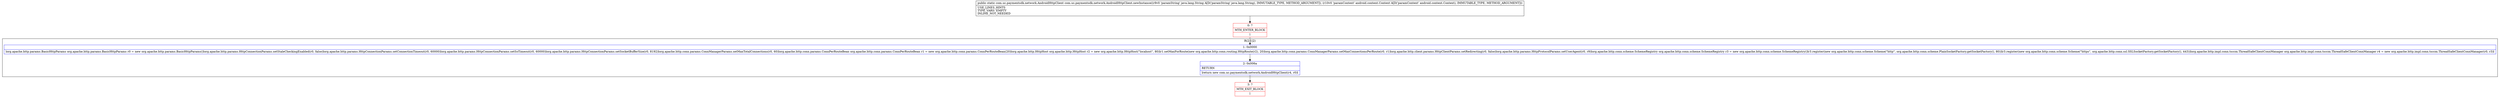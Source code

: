 digraph "CFG forcom.uc.paymentsdk.network.AndroidHttpClient.newInstance(Ljava\/lang\/String;Landroid\/content\/Context;)Lcom\/uc\/paymentsdk\/network\/AndroidHttpClient;" {
subgraph cluster_Region_2103689229 {
label = "R(2:1|2)";
node [shape=record,color=blue];
Node_1 [shape=record,label="{1\:\ 0x0000|lorg.apache.http.params.BasicHttpParams org.apache.http.params.BasicHttpParams r0 = new org.apache.http.params.BasicHttpParams()lorg.apache.http.params.HttpConnectionParams.setStaleCheckingEnabled(r0, false)lorg.apache.http.params.HttpConnectionParams.setConnectionTimeout(r0, 60000)lorg.apache.http.params.HttpConnectionParams.setSoTimeout(r0, 60000)lorg.apache.http.params.HttpConnectionParams.setSocketBufferSize(r0, 8192)lorg.apache.http.conn.params.ConnManagerParams.setMaxTotalConnections(r0, 60)lorg.apache.http.conn.params.ConnPerRouteBean org.apache.http.conn.params.ConnPerRouteBean r1 = new org.apache.http.conn.params.ConnPerRouteBean(20)lorg.apache.http.HttpHost org.apache.http.HttpHost r2 = new org.apache.http.HttpHost(\"locahost\", 80)lr1.setMaxForRoute(new org.apache.http.conn.routing.HttpRoute(r2), 20)lorg.apache.http.conn.params.ConnManagerParams.setMaxConnectionsPerRoute(r0, r1)lorg.apache.http.client.params.HttpClientParams.setRedirecting(r0, false)lorg.apache.http.params.HttpProtocolParams.setUserAgent(r0, r9)lorg.apache.http.conn.scheme.SchemeRegistry org.apache.http.conn.scheme.SchemeRegistry r3 = new org.apache.http.conn.scheme.SchemeRegistry()lr3.register(new org.apache.http.conn.scheme.Scheme(\"http\", org.apache.http.conn.scheme.PlainSocketFactory.getSocketFactory(), 80))lr3.register(new org.apache.http.conn.scheme.Scheme(\"https\", org.apache.http.conn.ssl.SSLSocketFactory.getSocketFactory(), 443))lorg.apache.http.impl.conn.tsccm.ThreadSafeClientConnManager org.apache.http.impl.conn.tsccm.ThreadSafeClientConnManager r4 = new org.apache.http.impl.conn.tsccm.ThreadSafeClientConnManager(r0, r3)l}"];
Node_2 [shape=record,label="{2\:\ 0x006a|RETURN\l|lreturn new com.uc.paymentsdk.network.AndroidHttpClient(r4, r0)l}"];
}
Node_0 [shape=record,color=red,label="{0\:\ ?|MTH_ENTER_BLOCK\l|l}"];
Node_3 [shape=record,color=red,label="{3\:\ ?|MTH_EXIT_BLOCK\l|l}"];
MethodNode[shape=record,label="{public static com.uc.paymentsdk.network.AndroidHttpClient com.uc.paymentsdk.network.AndroidHttpClient.newInstance((r9v0 'paramString' java.lang.String A[D('paramString' java.lang.String), IMMUTABLE_TYPE, METHOD_ARGUMENT]), (r10v0 'paramContext' android.content.Context A[D('paramContext' android.content.Context), IMMUTABLE_TYPE, METHOD_ARGUMENT]))  | USE_LINES_HINTS\lTYPE_VARS: EMPTY\lINLINE_NOT_NEEDED\l}"];
MethodNode -> Node_0;
Node_1 -> Node_2;
Node_2 -> Node_3;
Node_0 -> Node_1;
}

